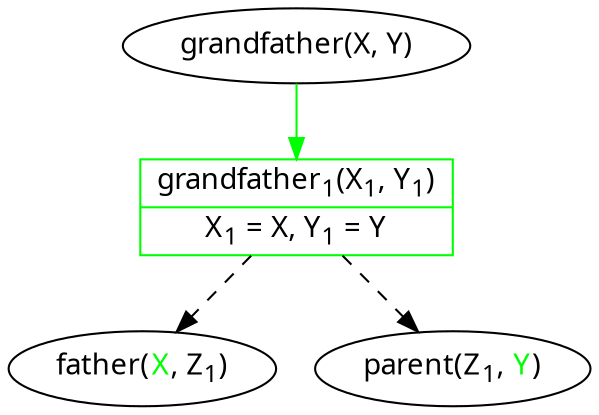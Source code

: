 digraph VIPER_visualization_root {
    node [fontname = "Fira Mono"];

    root [label = "grandfather(X, Y)"];
    root_success [
        // enables having multiple boxes inside a node
        shape = record,
        // using < and > instead of quotes for delimiting a label makes it possible to use (a subset of) HTML in it
        // { A | B } makes A and B be in two separate boxes stacked on top of each other
        label = <{grandfather<sub>1</sub>(X<sub>1</sub>, Y<sub>1</sub>)|X<sub>1</sub> = X, Y<sub>1</sub> = Y}>,
        color = green
    ];
    subgoal1 [label = <father(<font color="green">X</font>, Z<sub>1</sub>)>];
    subgoal2 [label = <parent(Z<sub>1</sub>, <font color="green">Y</font>)>];

    // this ensures that subgoal1 is always left of subgoal2
    // and that they are always on the same level
    // try commenting the rank = same line and see what happens
    {rank = same; subgoal1; subgoal2}
    subgoal1 -> subgoal2 [style=invis];

    root -> root_success [color = green];
    root_success -> subgoal1 [style=dashed];
    root_success -> subgoal2 [style=dashed];
}
